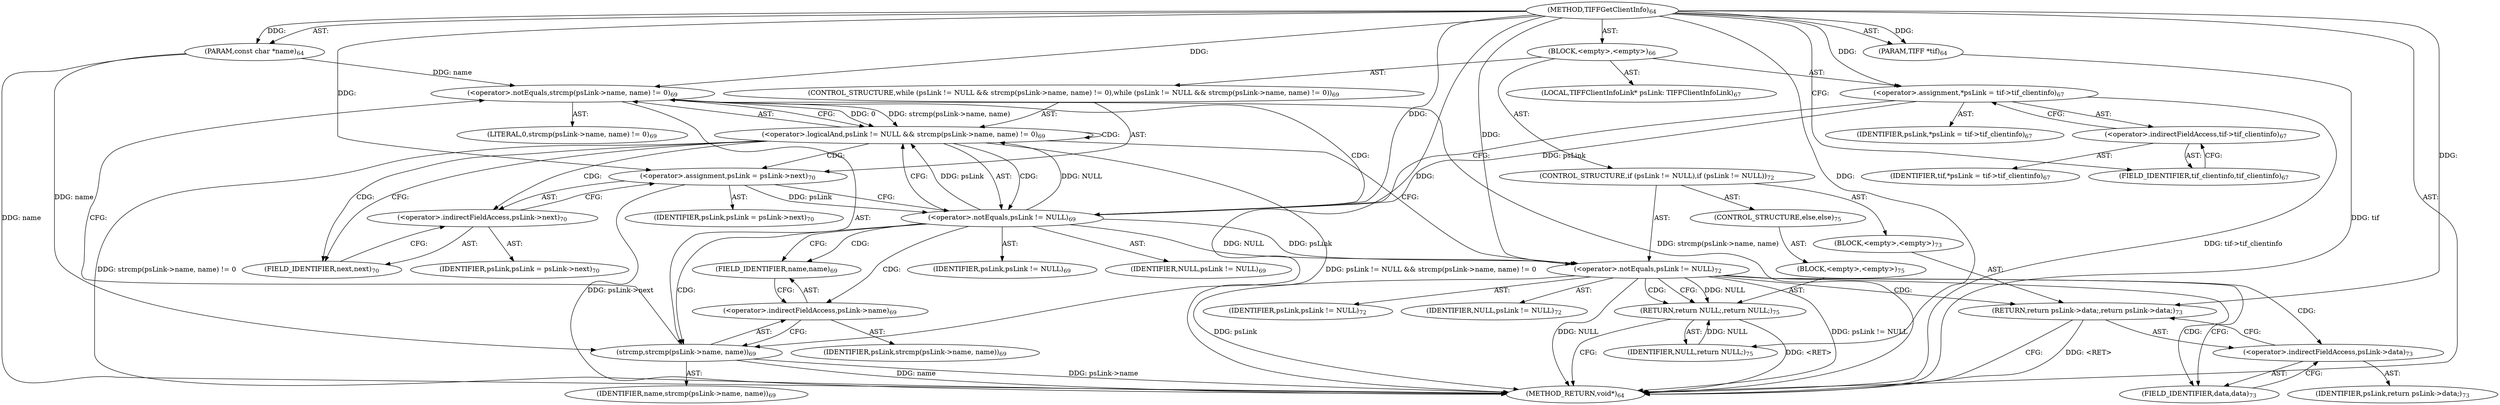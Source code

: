 digraph "TIFFGetClientInfo" {  
"11824" [label = <(METHOD,TIFFGetClientInfo)<SUB>64</SUB>> ]
"11825" [label = <(PARAM,TIFF *tif)<SUB>64</SUB>> ]
"11826" [label = <(PARAM,const char *name)<SUB>64</SUB>> ]
"11827" [label = <(BLOCK,&lt;empty&gt;,&lt;empty&gt;)<SUB>66</SUB>> ]
"11828" [label = <(LOCAL,TIFFClientInfoLink* psLink: TIFFClientInfoLink)<SUB>67</SUB>> ]
"11829" [label = <(&lt;operator&gt;.assignment,*psLink = tif-&gt;tif_clientinfo)<SUB>67</SUB>> ]
"11830" [label = <(IDENTIFIER,psLink,*psLink = tif-&gt;tif_clientinfo)<SUB>67</SUB>> ]
"11831" [label = <(&lt;operator&gt;.indirectFieldAccess,tif-&gt;tif_clientinfo)<SUB>67</SUB>> ]
"11832" [label = <(IDENTIFIER,tif,*psLink = tif-&gt;tif_clientinfo)<SUB>67</SUB>> ]
"11833" [label = <(FIELD_IDENTIFIER,tif_clientinfo,tif_clientinfo)<SUB>67</SUB>> ]
"11834" [label = <(CONTROL_STRUCTURE,while (psLink != NULL &amp;&amp; strcmp(psLink-&gt;name, name) != 0),while (psLink != NULL &amp;&amp; strcmp(psLink-&gt;name, name) != 0))<SUB>69</SUB>> ]
"11835" [label = <(&lt;operator&gt;.logicalAnd,psLink != NULL &amp;&amp; strcmp(psLink-&gt;name, name) != 0)<SUB>69</SUB>> ]
"11836" [label = <(&lt;operator&gt;.notEquals,psLink != NULL)<SUB>69</SUB>> ]
"11837" [label = <(IDENTIFIER,psLink,psLink != NULL)<SUB>69</SUB>> ]
"11838" [label = <(IDENTIFIER,NULL,psLink != NULL)<SUB>69</SUB>> ]
"11839" [label = <(&lt;operator&gt;.notEquals,strcmp(psLink-&gt;name, name) != 0)<SUB>69</SUB>> ]
"11840" [label = <(strcmp,strcmp(psLink-&gt;name, name))<SUB>69</SUB>> ]
"11841" [label = <(&lt;operator&gt;.indirectFieldAccess,psLink-&gt;name)<SUB>69</SUB>> ]
"11842" [label = <(IDENTIFIER,psLink,strcmp(psLink-&gt;name, name))<SUB>69</SUB>> ]
"11843" [label = <(FIELD_IDENTIFIER,name,name)<SUB>69</SUB>> ]
"11844" [label = <(IDENTIFIER,name,strcmp(psLink-&gt;name, name))<SUB>69</SUB>> ]
"11845" [label = <(LITERAL,0,strcmp(psLink-&gt;name, name) != 0)<SUB>69</SUB>> ]
"11846" [label = <(&lt;operator&gt;.assignment,psLink = psLink-&gt;next)<SUB>70</SUB>> ]
"11847" [label = <(IDENTIFIER,psLink,psLink = psLink-&gt;next)<SUB>70</SUB>> ]
"11848" [label = <(&lt;operator&gt;.indirectFieldAccess,psLink-&gt;next)<SUB>70</SUB>> ]
"11849" [label = <(IDENTIFIER,psLink,psLink = psLink-&gt;next)<SUB>70</SUB>> ]
"11850" [label = <(FIELD_IDENTIFIER,next,next)<SUB>70</SUB>> ]
"11851" [label = <(CONTROL_STRUCTURE,if (psLink != NULL),if (psLink != NULL))<SUB>72</SUB>> ]
"11852" [label = <(&lt;operator&gt;.notEquals,psLink != NULL)<SUB>72</SUB>> ]
"11853" [label = <(IDENTIFIER,psLink,psLink != NULL)<SUB>72</SUB>> ]
"11854" [label = <(IDENTIFIER,NULL,psLink != NULL)<SUB>72</SUB>> ]
"11855" [label = <(BLOCK,&lt;empty&gt;,&lt;empty&gt;)<SUB>73</SUB>> ]
"11856" [label = <(RETURN,return psLink-&gt;data;,return psLink-&gt;data;)<SUB>73</SUB>> ]
"11857" [label = <(&lt;operator&gt;.indirectFieldAccess,psLink-&gt;data)<SUB>73</SUB>> ]
"11858" [label = <(IDENTIFIER,psLink,return psLink-&gt;data;)<SUB>73</SUB>> ]
"11859" [label = <(FIELD_IDENTIFIER,data,data)<SUB>73</SUB>> ]
"11860" [label = <(CONTROL_STRUCTURE,else,else)<SUB>75</SUB>> ]
"11861" [label = <(BLOCK,&lt;empty&gt;,&lt;empty&gt;)<SUB>75</SUB>> ]
"11862" [label = <(RETURN,return NULL;,return NULL;)<SUB>75</SUB>> ]
"11863" [label = <(IDENTIFIER,NULL,return NULL;)<SUB>75</SUB>> ]
"11864" [label = <(METHOD_RETURN,void*)<SUB>64</SUB>> ]
  "11824" -> "11825"  [ label = "AST: "] 
  "11824" -> "11826"  [ label = "AST: "] 
  "11824" -> "11827"  [ label = "AST: "] 
  "11824" -> "11864"  [ label = "AST: "] 
  "11827" -> "11828"  [ label = "AST: "] 
  "11827" -> "11829"  [ label = "AST: "] 
  "11827" -> "11834"  [ label = "AST: "] 
  "11827" -> "11851"  [ label = "AST: "] 
  "11829" -> "11830"  [ label = "AST: "] 
  "11829" -> "11831"  [ label = "AST: "] 
  "11831" -> "11832"  [ label = "AST: "] 
  "11831" -> "11833"  [ label = "AST: "] 
  "11834" -> "11835"  [ label = "AST: "] 
  "11834" -> "11846"  [ label = "AST: "] 
  "11835" -> "11836"  [ label = "AST: "] 
  "11835" -> "11839"  [ label = "AST: "] 
  "11836" -> "11837"  [ label = "AST: "] 
  "11836" -> "11838"  [ label = "AST: "] 
  "11839" -> "11840"  [ label = "AST: "] 
  "11839" -> "11845"  [ label = "AST: "] 
  "11840" -> "11841"  [ label = "AST: "] 
  "11840" -> "11844"  [ label = "AST: "] 
  "11841" -> "11842"  [ label = "AST: "] 
  "11841" -> "11843"  [ label = "AST: "] 
  "11846" -> "11847"  [ label = "AST: "] 
  "11846" -> "11848"  [ label = "AST: "] 
  "11848" -> "11849"  [ label = "AST: "] 
  "11848" -> "11850"  [ label = "AST: "] 
  "11851" -> "11852"  [ label = "AST: "] 
  "11851" -> "11855"  [ label = "AST: "] 
  "11851" -> "11860"  [ label = "AST: "] 
  "11852" -> "11853"  [ label = "AST: "] 
  "11852" -> "11854"  [ label = "AST: "] 
  "11855" -> "11856"  [ label = "AST: "] 
  "11856" -> "11857"  [ label = "AST: "] 
  "11857" -> "11858"  [ label = "AST: "] 
  "11857" -> "11859"  [ label = "AST: "] 
  "11860" -> "11861"  [ label = "AST: "] 
  "11861" -> "11862"  [ label = "AST: "] 
  "11862" -> "11863"  [ label = "AST: "] 
  "11829" -> "11836"  [ label = "CFG: "] 
  "11831" -> "11829"  [ label = "CFG: "] 
  "11835" -> "11850"  [ label = "CFG: "] 
  "11835" -> "11852"  [ label = "CFG: "] 
  "11846" -> "11836"  [ label = "CFG: "] 
  "11852" -> "11859"  [ label = "CFG: "] 
  "11852" -> "11862"  [ label = "CFG: "] 
  "11833" -> "11831"  [ label = "CFG: "] 
  "11836" -> "11835"  [ label = "CFG: "] 
  "11836" -> "11843"  [ label = "CFG: "] 
  "11839" -> "11835"  [ label = "CFG: "] 
  "11848" -> "11846"  [ label = "CFG: "] 
  "11856" -> "11864"  [ label = "CFG: "] 
  "11840" -> "11839"  [ label = "CFG: "] 
  "11850" -> "11848"  [ label = "CFG: "] 
  "11857" -> "11856"  [ label = "CFG: "] 
  "11862" -> "11864"  [ label = "CFG: "] 
  "11841" -> "11840"  [ label = "CFG: "] 
  "11859" -> "11857"  [ label = "CFG: "] 
  "11843" -> "11841"  [ label = "CFG: "] 
  "11824" -> "11833"  [ label = "CFG: "] 
  "11856" -> "11864"  [ label = "DDG: &lt;RET&gt;"] 
  "11862" -> "11864"  [ label = "DDG: &lt;RET&gt;"] 
  "11825" -> "11864"  [ label = "DDG: tif"] 
  "11826" -> "11864"  [ label = "DDG: name"] 
  "11829" -> "11864"  [ label = "DDG: tif-&gt;tif_clientinfo"] 
  "11840" -> "11864"  [ label = "DDG: psLink-&gt;name"] 
  "11840" -> "11864"  [ label = "DDG: name"] 
  "11839" -> "11864"  [ label = "DDG: strcmp(psLink-&gt;name, name)"] 
  "11835" -> "11864"  [ label = "DDG: strcmp(psLink-&gt;name, name) != 0"] 
  "11835" -> "11864"  [ label = "DDG: psLink != NULL &amp;&amp; strcmp(psLink-&gt;name, name) != 0"] 
  "11852" -> "11864"  [ label = "DDG: psLink"] 
  "11852" -> "11864"  [ label = "DDG: NULL"] 
  "11852" -> "11864"  [ label = "DDG: psLink != NULL"] 
  "11846" -> "11864"  [ label = "DDG: psLink-&gt;next"] 
  "11824" -> "11825"  [ label = "DDG: "] 
  "11824" -> "11826"  [ label = "DDG: "] 
  "11824" -> "11829"  [ label = "DDG: "] 
  "11836" -> "11835"  [ label = "DDG: psLink"] 
  "11836" -> "11835"  [ label = "DDG: NULL"] 
  "11839" -> "11835"  [ label = "DDG: strcmp(psLink-&gt;name, name)"] 
  "11839" -> "11835"  [ label = "DDG: 0"] 
  "11824" -> "11846"  [ label = "DDG: "] 
  "11836" -> "11852"  [ label = "DDG: psLink"] 
  "11824" -> "11852"  [ label = "DDG: "] 
  "11836" -> "11852"  [ label = "DDG: NULL"] 
  "11824" -> "11856"  [ label = "DDG: "] 
  "11829" -> "11836"  [ label = "DDG: psLink"] 
  "11846" -> "11836"  [ label = "DDG: psLink"] 
  "11824" -> "11836"  [ label = "DDG: "] 
  "11826" -> "11839"  [ label = "DDG: name"] 
  "11824" -> "11839"  [ label = "DDG: "] 
  "11863" -> "11862"  [ label = "DDG: NULL"] 
  "11852" -> "11862"  [ label = "DDG: NULL"] 
  "11826" -> "11840"  [ label = "DDG: name"] 
  "11824" -> "11840"  [ label = "DDG: "] 
  "11824" -> "11863"  [ label = "DDG: "] 
  "11835" -> "11846"  [ label = "CDG: "] 
  "11835" -> "11848"  [ label = "CDG: "] 
  "11835" -> "11836"  [ label = "CDG: "] 
  "11835" -> "11835"  [ label = "CDG: "] 
  "11835" -> "11850"  [ label = "CDG: "] 
  "11852" -> "11856"  [ label = "CDG: "] 
  "11852" -> "11859"  [ label = "CDG: "] 
  "11852" -> "11862"  [ label = "CDG: "] 
  "11852" -> "11857"  [ label = "CDG: "] 
  "11836" -> "11840"  [ label = "CDG: "] 
  "11836" -> "11843"  [ label = "CDG: "] 
  "11836" -> "11839"  [ label = "CDG: "] 
  "11836" -> "11841"  [ label = "CDG: "] 
}
